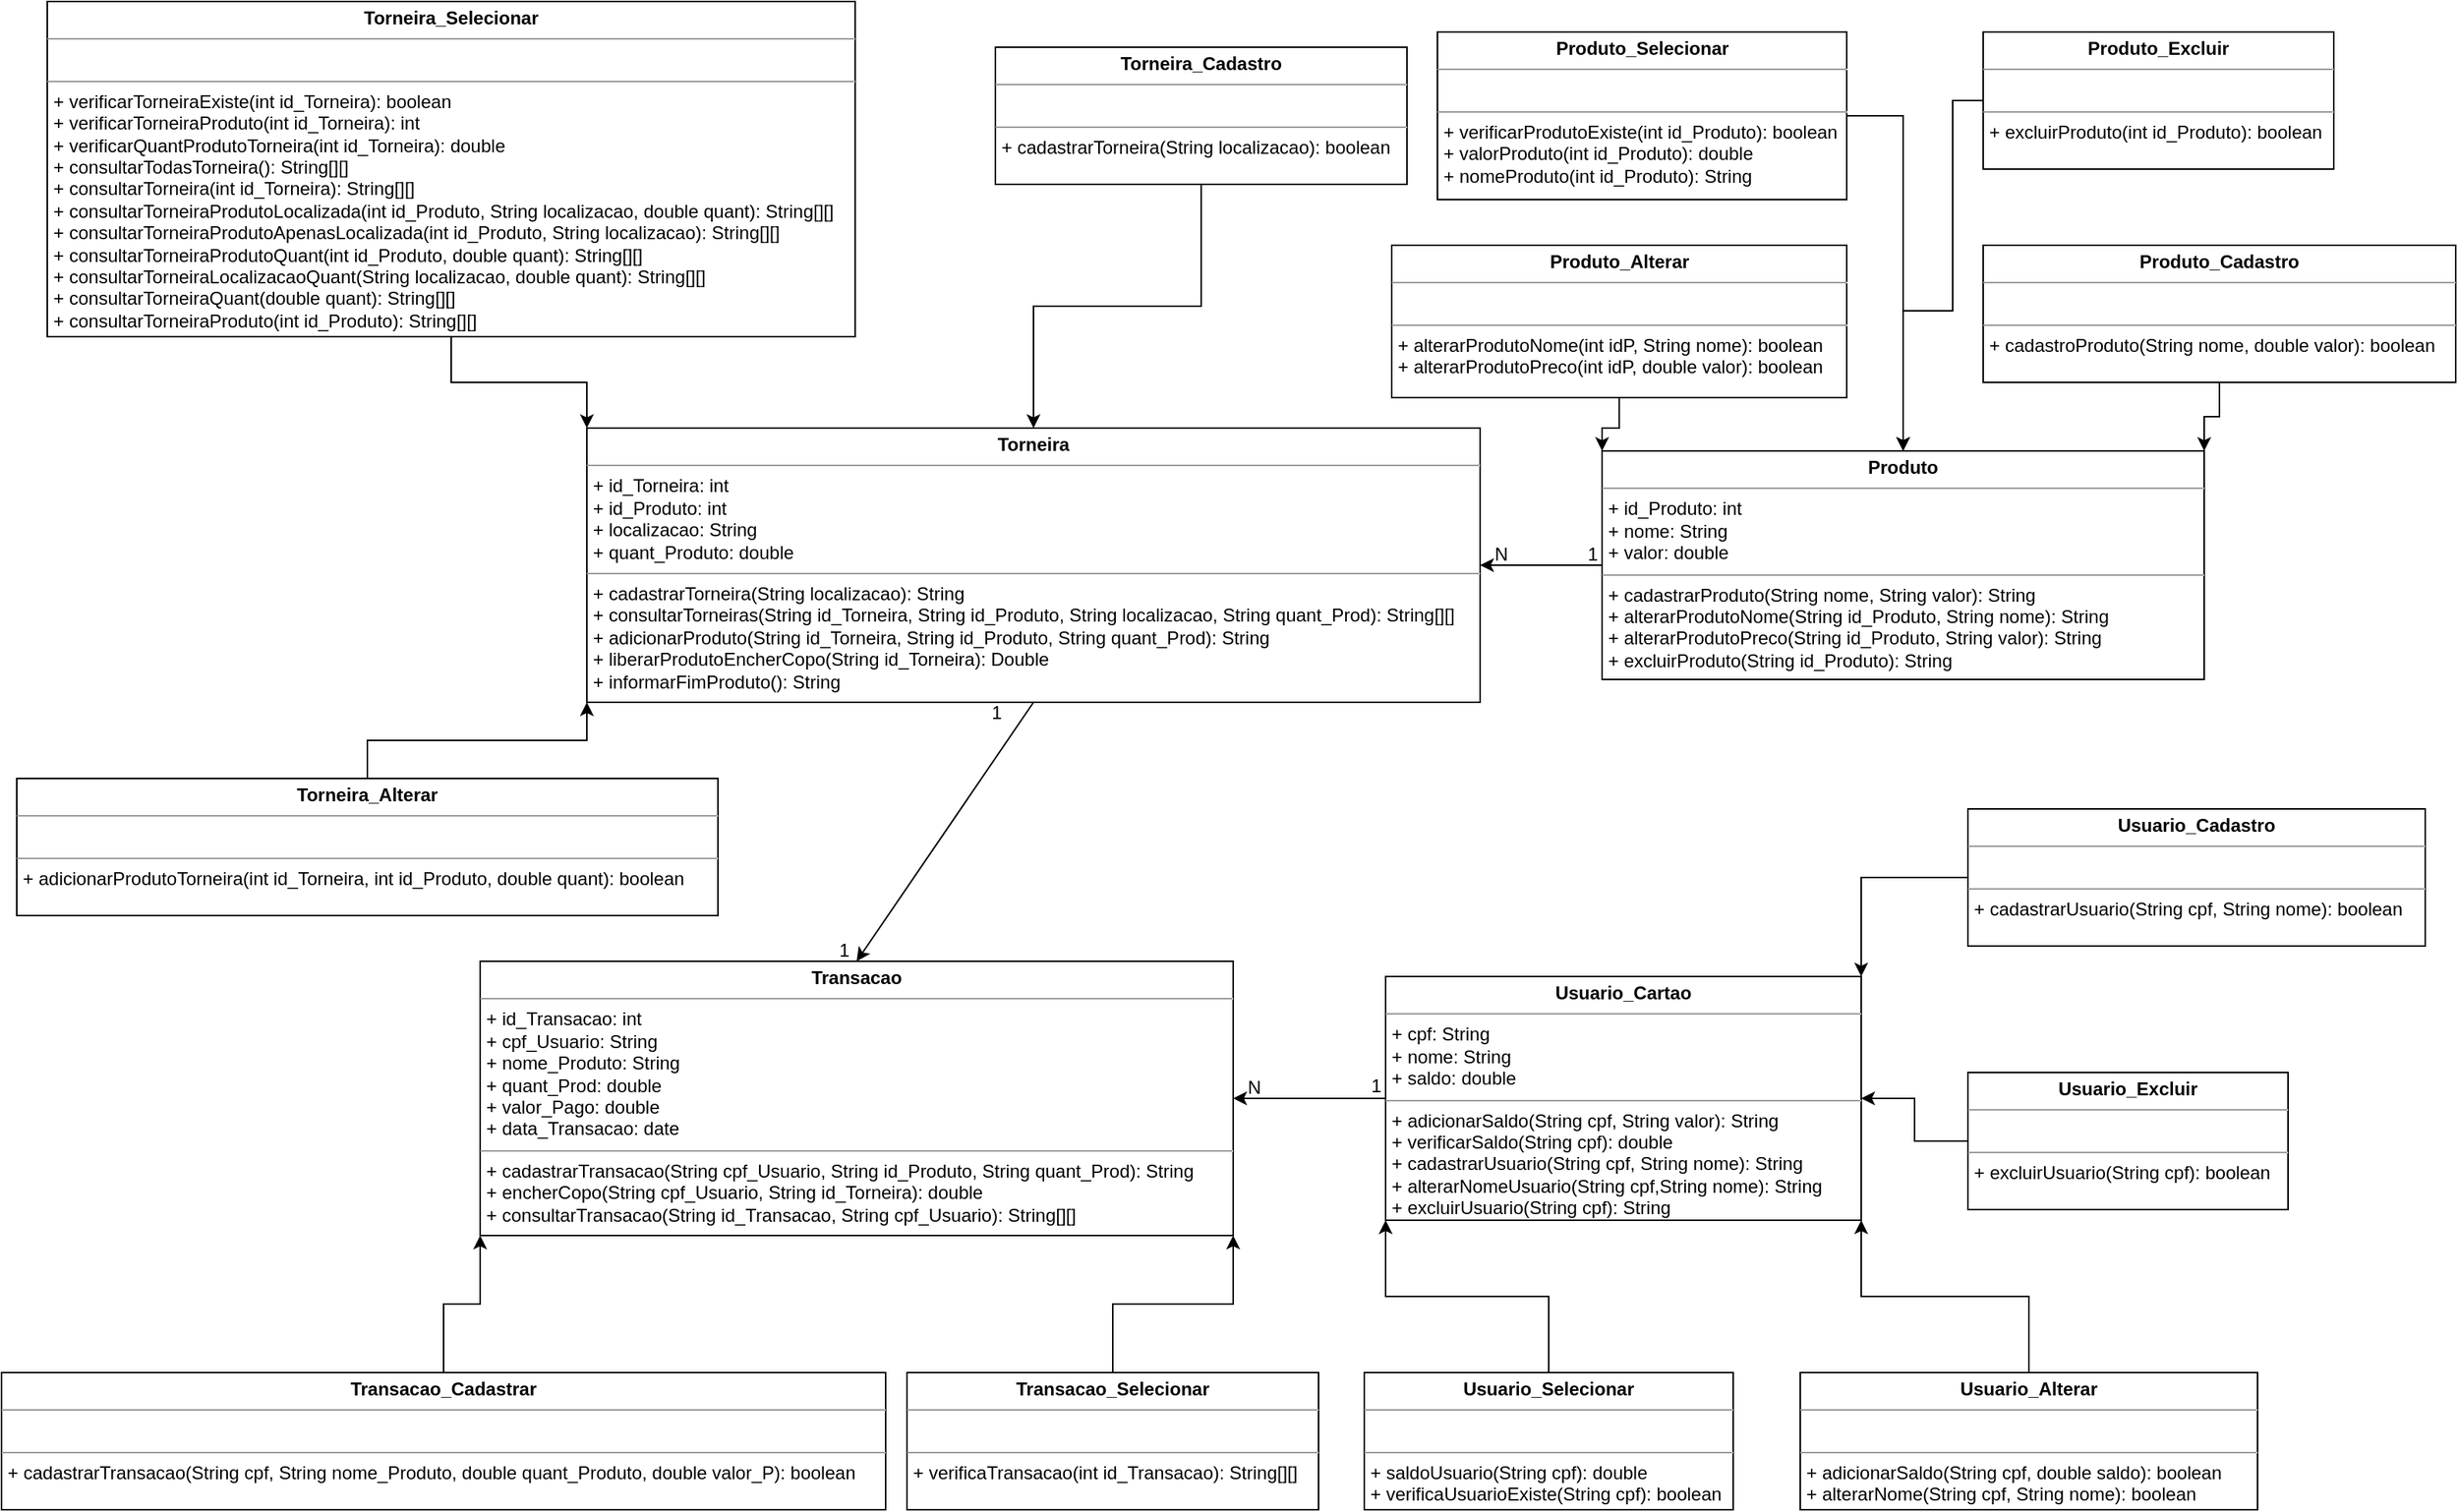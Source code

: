 <mxfile version="14.8.4" type="device"><diagram id="Mt1bQpxX1Aa_q5u9Azkc" name="Page-1"><mxGraphModel dx="1240" dy="669" grid="1" gridSize="10" guides="1" tooltips="1" connect="1" arrows="1" fold="1" page="1" pageScale="1" pageWidth="827" pageHeight="1169" math="0" shadow="0"><root><mxCell id="0"/><mxCell id="1" parent="0"/><mxCell id="CtQyiYO5dozAiiv07v7o-1" value="&lt;p style=&quot;margin: 0px ; margin-top: 4px ; text-align: center&quot;&gt;&lt;b&gt;Usuario_Cartao&lt;/b&gt;&lt;br&gt;&lt;/p&gt;&lt;hr size=&quot;1&quot;&gt;&lt;p style=&quot;margin: 0px ; margin-left: 4px&quot;&gt;+ cpf: String&lt;br&gt;&lt;/p&gt;&lt;p style=&quot;margin: 0px ; margin-left: 4px&quot;&gt;+ nome: String&lt;/p&gt;&lt;p style=&quot;margin: 0px ; margin-left: 4px&quot;&gt;+ saldo: double&lt;/p&gt;&lt;hr size=&quot;1&quot;&gt;&lt;p style=&quot;margin: 0px ; margin-left: 4px&quot;&gt;+ adicionarSaldo(String cpf, String valor): String&lt;br&gt;&lt;/p&gt;&lt;p style=&quot;margin: 0px ; margin-left: 4px&quot;&gt;+ verificarSaldo(String cpf): double&lt;br&gt;&lt;/p&gt;&lt;p style=&quot;margin: 0px ; margin-left: 4px&quot;&gt;+ cadastrarUsuario(String cpf, String nome): String&lt;br&gt;&lt;/p&gt;&lt;p style=&quot;margin: 0px ; margin-left: 4px&quot;&gt;+ alterarNomeUsuario(String cpf,String nome): String&lt;br&gt;&lt;/p&gt;&lt;p style=&quot;margin: 0px ; margin-left: 4px&quot;&gt;+ excluirUsuario(String cpf): String&lt;br&gt;&lt;/p&gt;" style="verticalAlign=top;align=left;overflow=fill;fontSize=12;fontFamily=Helvetica;html=1;" parent="1" vertex="1"><mxGeometry x="938" y="650" width="312" height="160" as="geometry"/></mxCell><mxCell id="CtQyiYO5dozAiiv07v7o-2" value="&lt;p style=&quot;margin: 0px ; margin-top: 4px ; text-align: center&quot;&gt;&lt;b&gt;Transacao&lt;/b&gt;&lt;br&gt;&lt;/p&gt;&lt;hr size=&quot;1&quot;&gt;&lt;p style=&quot;margin: 0px ; margin-left: 4px&quot;&gt;+ id_Transacao: int&lt;br&gt;&lt;/p&gt;&lt;p style=&quot;margin: 0px ; margin-left: 4px&quot;&gt;+ cpf_Usuario: String&lt;br&gt;&lt;/p&gt;&lt;p style=&quot;margin: 0px ; margin-left: 4px&quot;&gt;+ nome_Produto: String&lt;br&gt;&lt;/p&gt;&lt;p style=&quot;margin: 0px ; margin-left: 4px&quot;&gt;+ quant_Prod: double&lt;/p&gt;&lt;p style=&quot;margin: 0px ; margin-left: 4px&quot;&gt;+ valor_Pago: double&lt;br&gt;&lt;/p&gt;&lt;p style=&quot;margin: 0px ; margin-left: 4px&quot;&gt;+ data_Transacao: date&lt;br&gt;&lt;/p&gt;&lt;hr size=&quot;1&quot;&gt;&lt;p style=&quot;margin: 0px ; margin-left: 4px&quot;&gt;+ cadastrarTransacao(String cpf_Usuario, String id_Produto, String quant_Prod): String&lt;br&gt;&lt;/p&gt;&lt;p style=&quot;margin: 0px ; margin-left: 4px&quot;&gt;+ encherCopo(String cpf_Usuario, String id_Torneira): double&lt;br&gt;&lt;/p&gt;&lt;p style=&quot;margin: 0px ; margin-left: 4px&quot;&gt;+ consultarTransacao(String id_Transacao, String cpf_Usuario): String[][]&lt;br&gt;&lt;/p&gt;" style="verticalAlign=top;align=left;overflow=fill;fontSize=12;fontFamily=Helvetica;html=1;" parent="1" vertex="1"><mxGeometry x="344" y="640" width="494" height="180" as="geometry"/></mxCell><mxCell id="CtQyiYO5dozAiiv07v7o-3" value="&lt;p style=&quot;margin: 0px ; margin-top: 4px ; text-align: center&quot;&gt;&lt;b&gt;Produto&lt;/b&gt;&lt;br&gt;&lt;/p&gt;&lt;hr size=&quot;1&quot;&gt;&lt;p style=&quot;margin: 0px ; margin-left: 4px&quot;&gt;+ id_Produto: int&lt;/p&gt;&lt;p style=&quot;margin: 0px ; margin-left: 4px&quot;&gt;+ nome: String&lt;/p&gt;&lt;p style=&quot;margin: 0px ; margin-left: 4px&quot;&gt;+ valor: double&lt;br&gt;&lt;/p&gt;&lt;hr size=&quot;1&quot;&gt;&lt;p style=&quot;margin: 0px ; margin-left: 4px&quot;&gt;+ cadastrarProduto(String nome, String valor): String&lt;br&gt;&lt;/p&gt;&lt;p style=&quot;margin: 0px ; margin-left: 4px&quot;&gt;+ alterarProdutoNome(String id_Produto, String nome): String&lt;br&gt;&lt;/p&gt;&lt;p style=&quot;margin: 0px ; margin-left: 4px&quot;&gt;+ alterarProdutoPreco(String id_Produto, String valor): String&lt;br&gt;&lt;/p&gt;&lt;p style=&quot;margin: 0px ; margin-left: 4px&quot;&gt;+ excluirProduto(String id_Produto): String&lt;br&gt;&lt;/p&gt;" style="verticalAlign=top;align=left;overflow=fill;fontSize=12;fontFamily=Helvetica;html=1;" parent="1" vertex="1"><mxGeometry x="1080" y="305" width="395" height="150" as="geometry"/></mxCell><mxCell id="CtQyiYO5dozAiiv07v7o-4" value="&lt;p style=&quot;margin: 0px ; margin-top: 4px ; text-align: center&quot;&gt;&lt;b&gt;Torneira&lt;/b&gt;&lt;br&gt;&lt;/p&gt;&lt;hr size=&quot;1&quot;&gt;&lt;p style=&quot;margin: 0px ; margin-left: 4px&quot;&gt;+ id_Torneira: int&lt;/p&gt;&lt;p style=&quot;margin: 0px ; margin-left: 4px&quot;&gt;+ id_Produto: int&lt;/p&gt;&lt;p style=&quot;margin: 0px ; margin-left: 4px&quot;&gt;+ localizacao: String&lt;br&gt;&lt;/p&gt;&lt;p style=&quot;margin: 0px ; margin-left: 4px&quot;&gt;+ quant_Produto: double&lt;br&gt;&lt;/p&gt;&lt;hr size=&quot;1&quot;&gt;&lt;p style=&quot;margin: 0px ; margin-left: 4px&quot;&gt;+ cadastrarTorneira(String localizacao): String&lt;br&gt;&lt;/p&gt;&lt;p style=&quot;margin: 0px ; margin-left: 4px&quot;&gt;+ consultarTorneiras(String id_Torneira, String id_Produto, String localizacao, String quant_Prod): String[][]&lt;/p&gt;&lt;p style=&quot;margin: 0px ; margin-left: 4px&quot;&gt;+ adicionarProduto(String id_Torneira, String id_Produto, String quant_Prod): String&lt;br&gt;&lt;/p&gt;&lt;p style=&quot;margin: 0px ; margin-left: 4px&quot;&gt;+ liberarProdutoEncherCopo(String id_Torneira): Double&lt;br&gt;&lt;/p&gt;&lt;p style=&quot;margin: 0px ; margin-left: 4px&quot;&gt;+ informarFimProduto(): String&lt;br&gt;&lt;/p&gt;" style="verticalAlign=top;align=left;overflow=fill;fontSize=12;fontFamily=Helvetica;html=1;" parent="1" vertex="1"><mxGeometry x="414" y="290" width="586" height="180" as="geometry"/></mxCell><mxCell id="CtQyiYO5dozAiiv07v7o-40" value="" style="endArrow=classic;html=1;exitX=0;exitY=0.5;exitDx=0;exitDy=0;entryX=1;entryY=0.5;entryDx=0;entryDy=0;" parent="1" source="CtQyiYO5dozAiiv07v7o-3" target="CtQyiYO5dozAiiv07v7o-4" edge="1"><mxGeometry width="50" height="50" relative="1" as="geometry"><mxPoint x="814" y="550" as="sourcePoint"/><mxPoint x="864" y="500" as="targetPoint"/></mxGeometry></mxCell><mxCell id="CtQyiYO5dozAiiv07v7o-41" value="" style="endArrow=classic;html=1;exitX=0.5;exitY=1;exitDx=0;exitDy=0;entryX=0.5;entryY=0;entryDx=0;entryDy=0;" parent="1" source="CtQyiYO5dozAiiv07v7o-4" target="CtQyiYO5dozAiiv07v7o-2" edge="1"><mxGeometry width="50" height="50" relative="1" as="geometry"><mxPoint x="814" y="550" as="sourcePoint"/><mxPoint x="569" y="570" as="targetPoint"/></mxGeometry></mxCell><mxCell id="CtQyiYO5dozAiiv07v7o-42" value="" style="endArrow=classic;html=1;entryX=1;entryY=0.5;entryDx=0;entryDy=0;exitX=0;exitY=0.5;exitDx=0;exitDy=0;" parent="1" source="CtQyiYO5dozAiiv07v7o-1" target="CtQyiYO5dozAiiv07v7o-2" edge="1"><mxGeometry width="50" height="50" relative="1" as="geometry"><mxPoint x="814" y="550" as="sourcePoint"/><mxPoint x="864" y="500" as="targetPoint"/></mxGeometry></mxCell><mxCell id="CtQyiYO5dozAiiv07v7o-43" value="1" style="text;html=1;strokeColor=none;fillColor=none;align=center;verticalAlign=middle;whiteSpace=wrap;rounded=0;" parent="1" vertex="1"><mxGeometry x="1054" y="363" width="40" height="20" as="geometry"/></mxCell><mxCell id="CtQyiYO5dozAiiv07v7o-44" value="1" style="text;html=1;strokeColor=none;fillColor=none;align=center;verticalAlign=middle;whiteSpace=wrap;rounded=0;" parent="1" vertex="1"><mxGeometry x="912" y="712" width="40" height="20" as="geometry"/></mxCell><mxCell id="CtQyiYO5dozAiiv07v7o-46" value="1" style="text;html=1;strokeColor=none;fillColor=none;align=center;verticalAlign=middle;whiteSpace=wrap;rounded=0;" parent="1" vertex="1"><mxGeometry x="663" y="467" width="40" height="20" as="geometry"/></mxCell><mxCell id="CtQyiYO5dozAiiv07v7o-47" value="1" style="text;html=1;strokeColor=none;fillColor=none;align=center;verticalAlign=middle;whiteSpace=wrap;rounded=0;" parent="1" vertex="1"><mxGeometry x="563" y="623" width="40" height="20" as="geometry"/></mxCell><mxCell id="CtQyiYO5dozAiiv07v7o-48" value="N" style="text;html=1;strokeColor=none;fillColor=none;align=center;verticalAlign=middle;whiteSpace=wrap;rounded=0;" parent="1" vertex="1"><mxGeometry x="832" y="713" width="40" height="20" as="geometry"/></mxCell><mxCell id="CtQyiYO5dozAiiv07v7o-49" value="N" style="text;html=1;strokeColor=none;fillColor=none;align=center;verticalAlign=middle;whiteSpace=wrap;rounded=0;" parent="1" vertex="1"><mxGeometry x="994" y="363" width="40" height="20" as="geometry"/></mxCell><mxCell id="6Q0aeigwGiYTf05cAY-K-15" style="edgeStyle=orthogonalEdgeStyle;rounded=0;orthogonalLoop=1;jettySize=auto;html=1;entryX=0;entryY=0;entryDx=0;entryDy=0;" edge="1" parent="1" source="6Q0aeigwGiYTf05cAY-K-1" target="CtQyiYO5dozAiiv07v7o-3"><mxGeometry relative="1" as="geometry"/></mxCell><mxCell id="6Q0aeigwGiYTf05cAY-K-1" value="&lt;p style=&quot;margin: 0px ; margin-top: 4px ; text-align: center&quot;&gt;&lt;b&gt;Produto_Alterar&lt;/b&gt;&lt;br&gt;&lt;/p&gt;&lt;hr size=&quot;1&quot;&gt;&lt;p style=&quot;margin: 0px ; margin-left: 4px&quot;&gt;&lt;br&gt;&lt;/p&gt;&lt;hr size=&quot;1&quot;&gt;&lt;p style=&quot;margin: 0px ; margin-left: 4px&quot;&gt;+ alterarProdutoNome(int idP, String nome): boolean&lt;/p&gt;&lt;p style=&quot;margin: 0px ; margin-left: 4px&quot;&gt;+ alterarProdutoPreco(int idP, double valor): boolean&lt;br&gt;&lt;/p&gt;" style="verticalAlign=top;align=left;overflow=fill;fontSize=12;fontFamily=Helvetica;html=1;" vertex="1" parent="1"><mxGeometry x="942" y="170" width="298.5" height="100" as="geometry"/></mxCell><mxCell id="6Q0aeigwGiYTf05cAY-K-17" style="edgeStyle=orthogonalEdgeStyle;rounded=0;orthogonalLoop=1;jettySize=auto;html=1;entryX=0.5;entryY=0;entryDx=0;entryDy=0;" edge="1" parent="1" source="6Q0aeigwGiYTf05cAY-K-2" target="CtQyiYO5dozAiiv07v7o-3"><mxGeometry relative="1" as="geometry"><Array as="points"><mxPoint x="1277" y="85"/></Array></mxGeometry></mxCell><mxCell id="6Q0aeigwGiYTf05cAY-K-2" value="&lt;p style=&quot;margin: 0px ; margin-top: 4px ; text-align: center&quot;&gt;&lt;b&gt;Produto_Selecionar&lt;/b&gt;&lt;/p&gt;&lt;hr size=&quot;1&quot;&gt;&lt;p style=&quot;margin: 0px ; margin-left: 4px&quot;&gt;&lt;br&gt;&lt;/p&gt;&lt;hr size=&quot;1&quot;&gt;&lt;p style=&quot;margin: 0px ; margin-left: 4px&quot;&gt;+ verificarProdutoExiste(int id_Produto): boolean&lt;/p&gt;&lt;p style=&quot;margin: 0px ; margin-left: 4px&quot;&gt;+ valorProduto(int id_Produto): double&lt;br&gt;&lt;/p&gt;&lt;p style=&quot;margin: 0px ; margin-left: 4px&quot;&gt;+ nomeProduto(int id_Produto): String&lt;br&gt;&lt;/p&gt;" style="verticalAlign=top;align=left;overflow=fill;fontSize=12;fontFamily=Helvetica;html=1;" vertex="1" parent="1"><mxGeometry x="972" y="30" width="268.5" height="110" as="geometry"/></mxCell><mxCell id="6Q0aeigwGiYTf05cAY-K-18" style="edgeStyle=orthogonalEdgeStyle;rounded=0;orthogonalLoop=1;jettySize=auto;html=1;entryX=0.5;entryY=0;entryDx=0;entryDy=0;" edge="1" parent="1" source="6Q0aeigwGiYTf05cAY-K-3" target="CtQyiYO5dozAiiv07v7o-3"><mxGeometry relative="1" as="geometry"><Array as="points"><mxPoint x="1310" y="75"/><mxPoint x="1310" y="213"/><mxPoint x="1278" y="213"/></Array></mxGeometry></mxCell><mxCell id="6Q0aeigwGiYTf05cAY-K-3" value="&lt;p style=&quot;margin: 0px ; margin-top: 4px ; text-align: center&quot;&gt;&lt;b&gt;Produto_Excluir&lt;/b&gt;&lt;/p&gt;&lt;hr size=&quot;1&quot;&gt;&lt;p style=&quot;margin: 0px ; margin-left: 4px&quot;&gt;&lt;br&gt;&lt;/p&gt;&lt;hr size=&quot;1&quot;&gt;&lt;p style=&quot;margin: 0px ; margin-left: 4px&quot;&gt;+ excluirProduto(int id_Produto): boolean&lt;br&gt;&lt;/p&gt;" style="verticalAlign=top;align=left;overflow=fill;fontSize=12;fontFamily=Helvetica;html=1;" vertex="1" parent="1"><mxGeometry x="1330" y="30" width="230" height="90" as="geometry"/></mxCell><mxCell id="6Q0aeigwGiYTf05cAY-K-19" style="edgeStyle=orthogonalEdgeStyle;rounded=0;orthogonalLoop=1;jettySize=auto;html=1;entryX=1;entryY=0;entryDx=0;entryDy=0;" edge="1" parent="1" source="6Q0aeigwGiYTf05cAY-K-4" target="CtQyiYO5dozAiiv07v7o-3"><mxGeometry relative="1" as="geometry"/></mxCell><mxCell id="6Q0aeigwGiYTf05cAY-K-4" value="&lt;p style=&quot;margin: 0px ; margin-top: 4px ; text-align: center&quot;&gt;&lt;b&gt;Produto_Cadastro&lt;/b&gt;&lt;br&gt;&lt;/p&gt;&lt;hr size=&quot;1&quot;&gt;&lt;p style=&quot;margin: 0px ; margin-left: 4px&quot;&gt;&lt;br&gt;&lt;/p&gt;&lt;hr size=&quot;1&quot;&gt;&lt;p style=&quot;margin: 0px ; margin-left: 4px&quot;&gt;+ cadastroProduto(String nome, double valor): boolean&lt;br&gt;&lt;/p&gt;" style="verticalAlign=top;align=left;overflow=fill;fontSize=12;fontFamily=Helvetica;html=1;" vertex="1" parent="1"><mxGeometry x="1330" y="170" width="310" height="90" as="geometry"/></mxCell><mxCell id="6Q0aeigwGiYTf05cAY-K-12" style="edgeStyle=orthogonalEdgeStyle;rounded=0;orthogonalLoop=1;jettySize=auto;html=1;entryX=0;entryY=1;entryDx=0;entryDy=0;" edge="1" parent="1" source="6Q0aeigwGiYTf05cAY-K-5" target="CtQyiYO5dozAiiv07v7o-4"><mxGeometry relative="1" as="geometry"/></mxCell><mxCell id="6Q0aeigwGiYTf05cAY-K-5" value="&lt;p style=&quot;margin: 0px ; margin-top: 4px ; text-align: center&quot;&gt;&lt;b&gt;Torneira_Alterar&lt;/b&gt;&lt;br&gt;&lt;/p&gt;&lt;hr size=&quot;1&quot;&gt;&lt;p style=&quot;margin: 0px ; margin-left: 4px&quot;&gt;&lt;br&gt;&lt;/p&gt;&lt;hr size=&quot;1&quot;&gt;&lt;p style=&quot;margin: 0px ; margin-left: 4px&quot;&gt;+ adicionarProdutoTorneira(int id_Torneira, int id_Produto, double quant): boolean&lt;br&gt;&lt;/p&gt;" style="verticalAlign=top;align=left;overflow=fill;fontSize=12;fontFamily=Helvetica;html=1;" vertex="1" parent="1"><mxGeometry x="40" y="520" width="460" height="90" as="geometry"/></mxCell><mxCell id="6Q0aeigwGiYTf05cAY-K-13" style="edgeStyle=orthogonalEdgeStyle;rounded=0;orthogonalLoop=1;jettySize=auto;html=1;entryX=0;entryY=0;entryDx=0;entryDy=0;" edge="1" parent="1" source="6Q0aeigwGiYTf05cAY-K-6" target="CtQyiYO5dozAiiv07v7o-4"><mxGeometry relative="1" as="geometry"/></mxCell><mxCell id="6Q0aeigwGiYTf05cAY-K-6" value="&lt;p style=&quot;margin: 0px ; margin-top: 4px ; text-align: center&quot;&gt;&lt;b&gt;Torneira_Selecionar&lt;/b&gt;&lt;/p&gt;&lt;hr size=&quot;1&quot;&gt;&lt;p style=&quot;margin: 0px ; margin-left: 4px&quot;&gt;&lt;br&gt;&lt;/p&gt;&lt;hr size=&quot;1&quot;&gt;&lt;p style=&quot;margin: 0px ; margin-left: 4px&quot;&gt;+ verificarTorneiraExiste(int id_Torneira): boolean&lt;/p&gt;&lt;p style=&quot;margin: 0px ; margin-left: 4px&quot;&gt;+ verificarTorneiraProduto(int id_Torneira): int&lt;/p&gt;&lt;p style=&quot;margin: 0px ; margin-left: 4px&quot;&gt;+ verificarQuantProdutoTorneira(int id_Torneira): double&lt;/p&gt;&lt;p style=&quot;margin: 0px ; margin-left: 4px&quot;&gt;+ consultarTodasTorneira(): String[][]&lt;/p&gt;&lt;p style=&quot;margin: 0px ; margin-left: 4px&quot;&gt;+ consultarTorneira(int id_Torneira): String[][]&lt;/p&gt;&lt;p style=&quot;margin: 0px ; margin-left: 4px&quot;&gt;+ consultarTorneiraProdutoLocalizada(int id_Produto, String localizacao, double quant): String[][]&lt;/p&gt;&lt;p style=&quot;margin: 0px ; margin-left: 4px&quot;&gt;+ consultarTorneiraProdutoApenasLocalizada(int id_Produto, String localizacao): String[][]&lt;/p&gt;&lt;p style=&quot;margin: 0px ; margin-left: 4px&quot;&gt;+ consultarTorneiraProdutoQuant(int id_Produto, double quant): String[][]&lt;/p&gt;&lt;p style=&quot;margin: 0px ; margin-left: 4px&quot;&gt;+ consultarTorneiraLocalizacaoQuant(String localizacao, double quant): String[][]&lt;/p&gt;&lt;p style=&quot;margin: 0px ; margin-left: 4px&quot;&gt;+ consultarTorneiraQuant(double quant): String[][]&lt;/p&gt;&lt;p style=&quot;margin: 0px ; margin-left: 4px&quot;&gt;+ consultarTorneiraProduto(int id_Produto): String[][]&lt;br&gt;&lt;/p&gt;" style="verticalAlign=top;align=left;overflow=fill;fontSize=12;fontFamily=Helvetica;html=1;" vertex="1" parent="1"><mxGeometry x="60" y="10" width="530" height="220" as="geometry"/></mxCell><mxCell id="6Q0aeigwGiYTf05cAY-K-14" style="edgeStyle=orthogonalEdgeStyle;rounded=0;orthogonalLoop=1;jettySize=auto;html=1;entryX=0.5;entryY=0;entryDx=0;entryDy=0;" edge="1" parent="1" source="6Q0aeigwGiYTf05cAY-K-7" target="CtQyiYO5dozAiiv07v7o-4"><mxGeometry relative="1" as="geometry"/></mxCell><mxCell id="6Q0aeigwGiYTf05cAY-K-7" value="&lt;p style=&quot;margin: 0px ; margin-top: 4px ; text-align: center&quot;&gt;&lt;b&gt;Torneira_Cadastro&lt;/b&gt;&lt;br&gt;&lt;/p&gt;&lt;hr size=&quot;1&quot;&gt;&lt;p style=&quot;margin: 0px ; margin-left: 4px&quot;&gt;&lt;br&gt;&lt;/p&gt;&lt;hr size=&quot;1&quot;&gt;&lt;p style=&quot;margin: 0px ; margin-left: 4px&quot;&gt;+ cadastrarTorneira(String localizacao): boolean&lt;br&gt;&lt;/p&gt;" style="verticalAlign=top;align=left;overflow=fill;fontSize=12;fontFamily=Helvetica;html=1;" vertex="1" parent="1"><mxGeometry x="682" y="40" width="270" height="90" as="geometry"/></mxCell><mxCell id="6Q0aeigwGiYTf05cAY-K-10" style="edgeStyle=orthogonalEdgeStyle;rounded=0;orthogonalLoop=1;jettySize=auto;html=1;entryX=0;entryY=1;entryDx=0;entryDy=0;" edge="1" parent="1" source="6Q0aeigwGiYTf05cAY-K-8" target="CtQyiYO5dozAiiv07v7o-2"><mxGeometry relative="1" as="geometry"/></mxCell><mxCell id="6Q0aeigwGiYTf05cAY-K-8" value="&lt;p style=&quot;margin: 0px ; margin-top: 4px ; text-align: center&quot;&gt;&lt;b&gt;Transacao_Cadastrar&lt;/b&gt;&lt;/p&gt;&lt;hr size=&quot;1&quot;&gt;&lt;p style=&quot;margin: 0px ; margin-left: 4px&quot;&gt;&lt;br&gt;&lt;/p&gt;&lt;hr size=&quot;1&quot;&gt;&lt;p style=&quot;margin: 0px ; margin-left: 4px&quot;&gt;+ cadastrarTransacao(String cpf, String nome_Produto, double quant_Produto, double valor_P): boolean&lt;br&gt;&lt;/p&gt;" style="verticalAlign=top;align=left;overflow=fill;fontSize=12;fontFamily=Helvetica;html=1;" vertex="1" parent="1"><mxGeometry x="30" y="910" width="580" height="90" as="geometry"/></mxCell><mxCell id="6Q0aeigwGiYTf05cAY-K-11" style="edgeStyle=orthogonalEdgeStyle;rounded=0;orthogonalLoop=1;jettySize=auto;html=1;entryX=1;entryY=1;entryDx=0;entryDy=0;" edge="1" parent="1" source="6Q0aeigwGiYTf05cAY-K-9" target="CtQyiYO5dozAiiv07v7o-2"><mxGeometry relative="1" as="geometry"/></mxCell><mxCell id="6Q0aeigwGiYTf05cAY-K-9" value="&lt;p style=&quot;margin: 0px ; margin-top: 4px ; text-align: center&quot;&gt;&lt;b&gt;Transacao_Selecionar&lt;/b&gt;&lt;/p&gt;&lt;hr size=&quot;1&quot;&gt;&lt;p style=&quot;margin: 0px ; margin-left: 4px&quot;&gt;&lt;br&gt;&lt;/p&gt;&lt;hr size=&quot;1&quot;&gt;&lt;p style=&quot;margin: 0px ; margin-left: 4px&quot;&gt;+ verificaTransacao(int id_Transacao): String[][]&lt;br&gt;&lt;/p&gt;" style="verticalAlign=top;align=left;overflow=fill;fontSize=12;fontFamily=Helvetica;html=1;" vertex="1" parent="1"><mxGeometry x="624" y="910" width="270" height="90" as="geometry"/></mxCell><mxCell id="6Q0aeigwGiYTf05cAY-K-22" style="edgeStyle=orthogonalEdgeStyle;rounded=0;orthogonalLoop=1;jettySize=auto;html=1;entryX=0;entryY=1;entryDx=0;entryDy=0;" edge="1" parent="1" source="6Q0aeigwGiYTf05cAY-K-20" target="CtQyiYO5dozAiiv07v7o-1"><mxGeometry relative="1" as="geometry"/></mxCell><mxCell id="6Q0aeigwGiYTf05cAY-K-20" value="&lt;p style=&quot;margin: 0px ; margin-top: 4px ; text-align: center&quot;&gt;&lt;b&gt;Usuario_Selecionar&lt;/b&gt;&lt;br&gt;&lt;/p&gt;&lt;hr size=&quot;1&quot;&gt;&lt;p style=&quot;margin: 0px ; margin-left: 4px&quot;&gt;&lt;br&gt;&lt;/p&gt;&lt;hr size=&quot;1&quot;&gt;&lt;p style=&quot;margin: 0px ; margin-left: 4px&quot;&gt;+ saldoUsuario(String cpf): double&lt;/p&gt;&lt;p style=&quot;margin: 0px ; margin-left: 4px&quot;&gt;+ verificaUsuarioExiste(String cpf): boolean&lt;br&gt;&lt;/p&gt;" style="verticalAlign=top;align=left;overflow=fill;fontSize=12;fontFamily=Helvetica;html=1;" vertex="1" parent="1"><mxGeometry x="924" y="910" width="242" height="90" as="geometry"/></mxCell><mxCell id="6Q0aeigwGiYTf05cAY-K-23" style="edgeStyle=orthogonalEdgeStyle;rounded=0;orthogonalLoop=1;jettySize=auto;html=1;entryX=1;entryY=1;entryDx=0;entryDy=0;" edge="1" parent="1" source="6Q0aeigwGiYTf05cAY-K-21" target="CtQyiYO5dozAiiv07v7o-1"><mxGeometry relative="1" as="geometry"/></mxCell><mxCell id="6Q0aeigwGiYTf05cAY-K-21" value="&lt;p style=&quot;margin: 0px ; margin-top: 4px ; text-align: center&quot;&gt;&lt;b&gt;Usuario_Alterar&lt;/b&gt;&lt;/p&gt;&lt;hr size=&quot;1&quot;&gt;&lt;p style=&quot;margin: 0px ; margin-left: 4px&quot;&gt;&lt;br&gt;&lt;/p&gt;&lt;hr size=&quot;1&quot;&gt;&lt;p style=&quot;margin: 0px ; margin-left: 4px&quot;&gt;+ adicionarSaldo(String cpf, double saldo): boolean&lt;/p&gt;&lt;p style=&quot;margin: 0px ; margin-left: 4px&quot;&gt;+ alterarNome(String cpf, String nome): boolean&lt;br&gt;&lt;/p&gt;" style="verticalAlign=top;align=left;overflow=fill;fontSize=12;fontFamily=Helvetica;html=1;" vertex="1" parent="1"><mxGeometry x="1210" y="910" width="300" height="90" as="geometry"/></mxCell><mxCell id="6Q0aeigwGiYTf05cAY-K-25" style="edgeStyle=orthogonalEdgeStyle;rounded=0;orthogonalLoop=1;jettySize=auto;html=1;entryX=1;entryY=0.5;entryDx=0;entryDy=0;" edge="1" parent="1" source="6Q0aeigwGiYTf05cAY-K-24" target="CtQyiYO5dozAiiv07v7o-1"><mxGeometry relative="1" as="geometry"/></mxCell><mxCell id="6Q0aeigwGiYTf05cAY-K-24" value="&lt;p style=&quot;margin: 0px ; margin-top: 4px ; text-align: center&quot;&gt;&lt;b&gt;Usuario_Excluir&lt;/b&gt;&lt;/p&gt;&lt;hr size=&quot;1&quot;&gt;&lt;p style=&quot;margin: 0px ; margin-left: 4px&quot;&gt;&lt;br&gt;&lt;/p&gt;&lt;hr size=&quot;1&quot;&gt;&lt;p style=&quot;margin: 0px ; margin-left: 4px&quot;&gt;+ excluirUsuario(String cpf): boolean&lt;br&gt;&lt;/p&gt;" style="verticalAlign=top;align=left;overflow=fill;fontSize=12;fontFamily=Helvetica;html=1;" vertex="1" parent="1"><mxGeometry x="1320" y="713" width="210" height="90" as="geometry"/></mxCell><mxCell id="6Q0aeigwGiYTf05cAY-K-27" style="edgeStyle=orthogonalEdgeStyle;rounded=0;orthogonalLoop=1;jettySize=auto;html=1;entryX=1;entryY=0;entryDx=0;entryDy=0;" edge="1" parent="1" source="6Q0aeigwGiYTf05cAY-K-26" target="CtQyiYO5dozAiiv07v7o-1"><mxGeometry relative="1" as="geometry"/></mxCell><mxCell id="6Q0aeigwGiYTf05cAY-K-26" value="&lt;p style=&quot;margin: 0px ; margin-top: 4px ; text-align: center&quot;&gt;&lt;b&gt;Usuario_Cadastro&lt;/b&gt;&lt;br&gt;&lt;/p&gt;&lt;hr size=&quot;1&quot;&gt;&lt;p style=&quot;margin: 0px ; margin-left: 4px&quot;&gt;&lt;br&gt;&lt;/p&gt;&lt;hr size=&quot;1&quot;&gt;&lt;p style=&quot;margin: 0px ; margin-left: 4px&quot;&gt;+ cadastrarUsuario(String cpf, String nome): boolean&lt;br&gt;&lt;/p&gt;" style="verticalAlign=top;align=left;overflow=fill;fontSize=12;fontFamily=Helvetica;html=1;" vertex="1" parent="1"><mxGeometry x="1320" y="540" width="300" height="90" as="geometry"/></mxCell></root></mxGraphModel></diagram></mxfile>